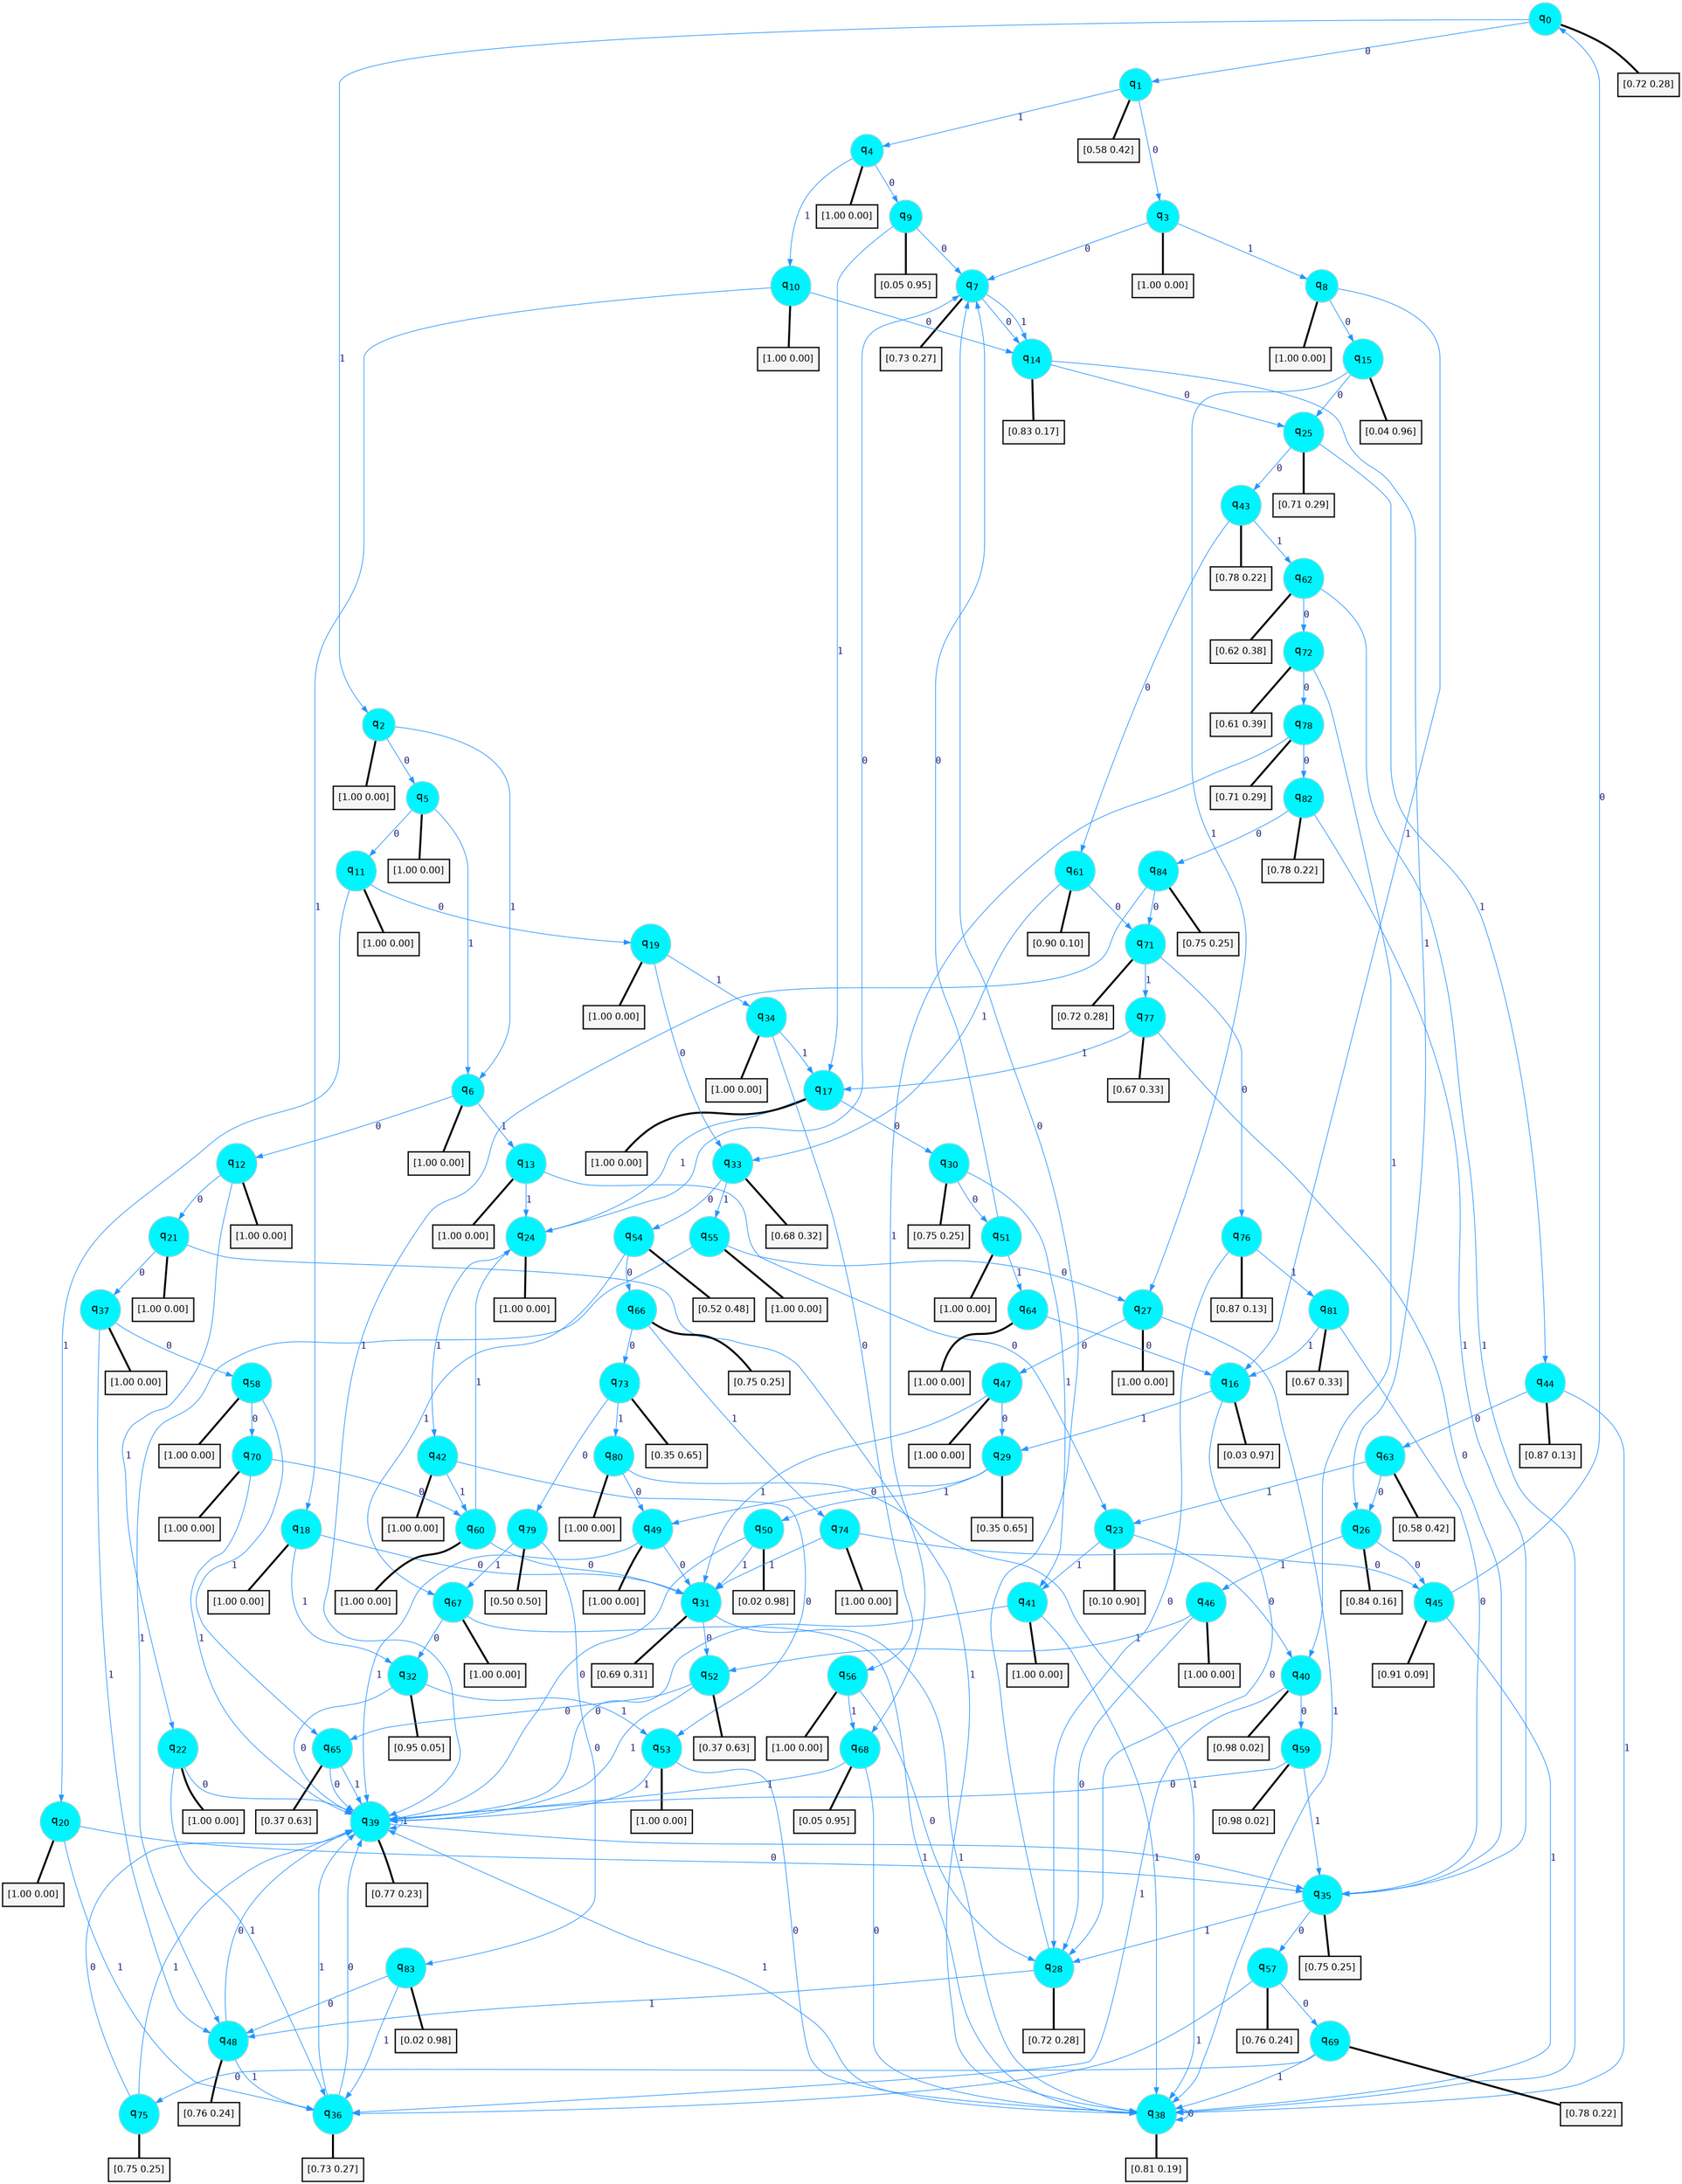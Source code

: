 digraph G {
graph [
bgcolor=transparent, dpi=300, rankdir=TD, size="40,25"];
node [
color=gray, fillcolor=turquoise1, fontcolor=black, fontname=Helvetica, fontsize=16, fontweight=bold, shape=circle, style=filled];
edge [
arrowsize=1, color=dodgerblue1, fontcolor=midnightblue, fontname=courier, fontweight=bold, penwidth=1, style=solid, weight=20];
0[label=<q<SUB>0</SUB>>];
1[label=<q<SUB>1</SUB>>];
2[label=<q<SUB>2</SUB>>];
3[label=<q<SUB>3</SUB>>];
4[label=<q<SUB>4</SUB>>];
5[label=<q<SUB>5</SUB>>];
6[label=<q<SUB>6</SUB>>];
7[label=<q<SUB>7</SUB>>];
8[label=<q<SUB>8</SUB>>];
9[label=<q<SUB>9</SUB>>];
10[label=<q<SUB>10</SUB>>];
11[label=<q<SUB>11</SUB>>];
12[label=<q<SUB>12</SUB>>];
13[label=<q<SUB>13</SUB>>];
14[label=<q<SUB>14</SUB>>];
15[label=<q<SUB>15</SUB>>];
16[label=<q<SUB>16</SUB>>];
17[label=<q<SUB>17</SUB>>];
18[label=<q<SUB>18</SUB>>];
19[label=<q<SUB>19</SUB>>];
20[label=<q<SUB>20</SUB>>];
21[label=<q<SUB>21</SUB>>];
22[label=<q<SUB>22</SUB>>];
23[label=<q<SUB>23</SUB>>];
24[label=<q<SUB>24</SUB>>];
25[label=<q<SUB>25</SUB>>];
26[label=<q<SUB>26</SUB>>];
27[label=<q<SUB>27</SUB>>];
28[label=<q<SUB>28</SUB>>];
29[label=<q<SUB>29</SUB>>];
30[label=<q<SUB>30</SUB>>];
31[label=<q<SUB>31</SUB>>];
32[label=<q<SUB>32</SUB>>];
33[label=<q<SUB>33</SUB>>];
34[label=<q<SUB>34</SUB>>];
35[label=<q<SUB>35</SUB>>];
36[label=<q<SUB>36</SUB>>];
37[label=<q<SUB>37</SUB>>];
38[label=<q<SUB>38</SUB>>];
39[label=<q<SUB>39</SUB>>];
40[label=<q<SUB>40</SUB>>];
41[label=<q<SUB>41</SUB>>];
42[label=<q<SUB>42</SUB>>];
43[label=<q<SUB>43</SUB>>];
44[label=<q<SUB>44</SUB>>];
45[label=<q<SUB>45</SUB>>];
46[label=<q<SUB>46</SUB>>];
47[label=<q<SUB>47</SUB>>];
48[label=<q<SUB>48</SUB>>];
49[label=<q<SUB>49</SUB>>];
50[label=<q<SUB>50</SUB>>];
51[label=<q<SUB>51</SUB>>];
52[label=<q<SUB>52</SUB>>];
53[label=<q<SUB>53</SUB>>];
54[label=<q<SUB>54</SUB>>];
55[label=<q<SUB>55</SUB>>];
56[label=<q<SUB>56</SUB>>];
57[label=<q<SUB>57</SUB>>];
58[label=<q<SUB>58</SUB>>];
59[label=<q<SUB>59</SUB>>];
60[label=<q<SUB>60</SUB>>];
61[label=<q<SUB>61</SUB>>];
62[label=<q<SUB>62</SUB>>];
63[label=<q<SUB>63</SUB>>];
64[label=<q<SUB>64</SUB>>];
65[label=<q<SUB>65</SUB>>];
66[label=<q<SUB>66</SUB>>];
67[label=<q<SUB>67</SUB>>];
68[label=<q<SUB>68</SUB>>];
69[label=<q<SUB>69</SUB>>];
70[label=<q<SUB>70</SUB>>];
71[label=<q<SUB>71</SUB>>];
72[label=<q<SUB>72</SUB>>];
73[label=<q<SUB>73</SUB>>];
74[label=<q<SUB>74</SUB>>];
75[label=<q<SUB>75</SUB>>];
76[label=<q<SUB>76</SUB>>];
77[label=<q<SUB>77</SUB>>];
78[label=<q<SUB>78</SUB>>];
79[label=<q<SUB>79</SUB>>];
80[label=<q<SUB>80</SUB>>];
81[label=<q<SUB>81</SUB>>];
82[label=<q<SUB>82</SUB>>];
83[label=<q<SUB>83</SUB>>];
84[label=<q<SUB>84</SUB>>];
85[label="[0.72 0.28]", shape=box,fontcolor=black, fontname=Helvetica, fontsize=14, penwidth=2, fillcolor=whitesmoke,color=black];
86[label="[0.58 0.42]", shape=box,fontcolor=black, fontname=Helvetica, fontsize=14, penwidth=2, fillcolor=whitesmoke,color=black];
87[label="[1.00 0.00]", shape=box,fontcolor=black, fontname=Helvetica, fontsize=14, penwidth=2, fillcolor=whitesmoke,color=black];
88[label="[1.00 0.00]", shape=box,fontcolor=black, fontname=Helvetica, fontsize=14, penwidth=2, fillcolor=whitesmoke,color=black];
89[label="[1.00 0.00]", shape=box,fontcolor=black, fontname=Helvetica, fontsize=14, penwidth=2, fillcolor=whitesmoke,color=black];
90[label="[1.00 0.00]", shape=box,fontcolor=black, fontname=Helvetica, fontsize=14, penwidth=2, fillcolor=whitesmoke,color=black];
91[label="[1.00 0.00]", shape=box,fontcolor=black, fontname=Helvetica, fontsize=14, penwidth=2, fillcolor=whitesmoke,color=black];
92[label="[0.73 0.27]", shape=box,fontcolor=black, fontname=Helvetica, fontsize=14, penwidth=2, fillcolor=whitesmoke,color=black];
93[label="[1.00 0.00]", shape=box,fontcolor=black, fontname=Helvetica, fontsize=14, penwidth=2, fillcolor=whitesmoke,color=black];
94[label="[0.05 0.95]", shape=box,fontcolor=black, fontname=Helvetica, fontsize=14, penwidth=2, fillcolor=whitesmoke,color=black];
95[label="[1.00 0.00]", shape=box,fontcolor=black, fontname=Helvetica, fontsize=14, penwidth=2, fillcolor=whitesmoke,color=black];
96[label="[1.00 0.00]", shape=box,fontcolor=black, fontname=Helvetica, fontsize=14, penwidth=2, fillcolor=whitesmoke,color=black];
97[label="[1.00 0.00]", shape=box,fontcolor=black, fontname=Helvetica, fontsize=14, penwidth=2, fillcolor=whitesmoke,color=black];
98[label="[1.00 0.00]", shape=box,fontcolor=black, fontname=Helvetica, fontsize=14, penwidth=2, fillcolor=whitesmoke,color=black];
99[label="[0.83 0.17]", shape=box,fontcolor=black, fontname=Helvetica, fontsize=14, penwidth=2, fillcolor=whitesmoke,color=black];
100[label="[0.04 0.96]", shape=box,fontcolor=black, fontname=Helvetica, fontsize=14, penwidth=2, fillcolor=whitesmoke,color=black];
101[label="[0.03 0.97]", shape=box,fontcolor=black, fontname=Helvetica, fontsize=14, penwidth=2, fillcolor=whitesmoke,color=black];
102[label="[1.00 0.00]", shape=box,fontcolor=black, fontname=Helvetica, fontsize=14, penwidth=2, fillcolor=whitesmoke,color=black];
103[label="[1.00 0.00]", shape=box,fontcolor=black, fontname=Helvetica, fontsize=14, penwidth=2, fillcolor=whitesmoke,color=black];
104[label="[1.00 0.00]", shape=box,fontcolor=black, fontname=Helvetica, fontsize=14, penwidth=2, fillcolor=whitesmoke,color=black];
105[label="[1.00 0.00]", shape=box,fontcolor=black, fontname=Helvetica, fontsize=14, penwidth=2, fillcolor=whitesmoke,color=black];
106[label="[1.00 0.00]", shape=box,fontcolor=black, fontname=Helvetica, fontsize=14, penwidth=2, fillcolor=whitesmoke,color=black];
107[label="[1.00 0.00]", shape=box,fontcolor=black, fontname=Helvetica, fontsize=14, penwidth=2, fillcolor=whitesmoke,color=black];
108[label="[0.10 0.90]", shape=box,fontcolor=black, fontname=Helvetica, fontsize=14, penwidth=2, fillcolor=whitesmoke,color=black];
109[label="[1.00 0.00]", shape=box,fontcolor=black, fontname=Helvetica, fontsize=14, penwidth=2, fillcolor=whitesmoke,color=black];
110[label="[0.71 0.29]", shape=box,fontcolor=black, fontname=Helvetica, fontsize=14, penwidth=2, fillcolor=whitesmoke,color=black];
111[label="[0.84 0.16]", shape=box,fontcolor=black, fontname=Helvetica, fontsize=14, penwidth=2, fillcolor=whitesmoke,color=black];
112[label="[1.00 0.00]", shape=box,fontcolor=black, fontname=Helvetica, fontsize=14, penwidth=2, fillcolor=whitesmoke,color=black];
113[label="[0.72 0.28]", shape=box,fontcolor=black, fontname=Helvetica, fontsize=14, penwidth=2, fillcolor=whitesmoke,color=black];
114[label="[0.35 0.65]", shape=box,fontcolor=black, fontname=Helvetica, fontsize=14, penwidth=2, fillcolor=whitesmoke,color=black];
115[label="[0.75 0.25]", shape=box,fontcolor=black, fontname=Helvetica, fontsize=14, penwidth=2, fillcolor=whitesmoke,color=black];
116[label="[0.69 0.31]", shape=box,fontcolor=black, fontname=Helvetica, fontsize=14, penwidth=2, fillcolor=whitesmoke,color=black];
117[label="[0.95 0.05]", shape=box,fontcolor=black, fontname=Helvetica, fontsize=14, penwidth=2, fillcolor=whitesmoke,color=black];
118[label="[0.68 0.32]", shape=box,fontcolor=black, fontname=Helvetica, fontsize=14, penwidth=2, fillcolor=whitesmoke,color=black];
119[label="[1.00 0.00]", shape=box,fontcolor=black, fontname=Helvetica, fontsize=14, penwidth=2, fillcolor=whitesmoke,color=black];
120[label="[0.75 0.25]", shape=box,fontcolor=black, fontname=Helvetica, fontsize=14, penwidth=2, fillcolor=whitesmoke,color=black];
121[label="[0.73 0.27]", shape=box,fontcolor=black, fontname=Helvetica, fontsize=14, penwidth=2, fillcolor=whitesmoke,color=black];
122[label="[1.00 0.00]", shape=box,fontcolor=black, fontname=Helvetica, fontsize=14, penwidth=2, fillcolor=whitesmoke,color=black];
123[label="[0.81 0.19]", shape=box,fontcolor=black, fontname=Helvetica, fontsize=14, penwidth=2, fillcolor=whitesmoke,color=black];
124[label="[0.77 0.23]", shape=box,fontcolor=black, fontname=Helvetica, fontsize=14, penwidth=2, fillcolor=whitesmoke,color=black];
125[label="[0.98 0.02]", shape=box,fontcolor=black, fontname=Helvetica, fontsize=14, penwidth=2, fillcolor=whitesmoke,color=black];
126[label="[1.00 0.00]", shape=box,fontcolor=black, fontname=Helvetica, fontsize=14, penwidth=2, fillcolor=whitesmoke,color=black];
127[label="[1.00 0.00]", shape=box,fontcolor=black, fontname=Helvetica, fontsize=14, penwidth=2, fillcolor=whitesmoke,color=black];
128[label="[0.78 0.22]", shape=box,fontcolor=black, fontname=Helvetica, fontsize=14, penwidth=2, fillcolor=whitesmoke,color=black];
129[label="[0.87 0.13]", shape=box,fontcolor=black, fontname=Helvetica, fontsize=14, penwidth=2, fillcolor=whitesmoke,color=black];
130[label="[0.91 0.09]", shape=box,fontcolor=black, fontname=Helvetica, fontsize=14, penwidth=2, fillcolor=whitesmoke,color=black];
131[label="[1.00 0.00]", shape=box,fontcolor=black, fontname=Helvetica, fontsize=14, penwidth=2, fillcolor=whitesmoke,color=black];
132[label="[1.00 0.00]", shape=box,fontcolor=black, fontname=Helvetica, fontsize=14, penwidth=2, fillcolor=whitesmoke,color=black];
133[label="[0.76 0.24]", shape=box,fontcolor=black, fontname=Helvetica, fontsize=14, penwidth=2, fillcolor=whitesmoke,color=black];
134[label="[1.00 0.00]", shape=box,fontcolor=black, fontname=Helvetica, fontsize=14, penwidth=2, fillcolor=whitesmoke,color=black];
135[label="[0.02 0.98]", shape=box,fontcolor=black, fontname=Helvetica, fontsize=14, penwidth=2, fillcolor=whitesmoke,color=black];
136[label="[1.00 0.00]", shape=box,fontcolor=black, fontname=Helvetica, fontsize=14, penwidth=2, fillcolor=whitesmoke,color=black];
137[label="[0.37 0.63]", shape=box,fontcolor=black, fontname=Helvetica, fontsize=14, penwidth=2, fillcolor=whitesmoke,color=black];
138[label="[1.00 0.00]", shape=box,fontcolor=black, fontname=Helvetica, fontsize=14, penwidth=2, fillcolor=whitesmoke,color=black];
139[label="[0.52 0.48]", shape=box,fontcolor=black, fontname=Helvetica, fontsize=14, penwidth=2, fillcolor=whitesmoke,color=black];
140[label="[1.00 0.00]", shape=box,fontcolor=black, fontname=Helvetica, fontsize=14, penwidth=2, fillcolor=whitesmoke,color=black];
141[label="[1.00 0.00]", shape=box,fontcolor=black, fontname=Helvetica, fontsize=14, penwidth=2, fillcolor=whitesmoke,color=black];
142[label="[0.76 0.24]", shape=box,fontcolor=black, fontname=Helvetica, fontsize=14, penwidth=2, fillcolor=whitesmoke,color=black];
143[label="[1.00 0.00]", shape=box,fontcolor=black, fontname=Helvetica, fontsize=14, penwidth=2, fillcolor=whitesmoke,color=black];
144[label="[0.98 0.02]", shape=box,fontcolor=black, fontname=Helvetica, fontsize=14, penwidth=2, fillcolor=whitesmoke,color=black];
145[label="[1.00 0.00]", shape=box,fontcolor=black, fontname=Helvetica, fontsize=14, penwidth=2, fillcolor=whitesmoke,color=black];
146[label="[0.90 0.10]", shape=box,fontcolor=black, fontname=Helvetica, fontsize=14, penwidth=2, fillcolor=whitesmoke,color=black];
147[label="[0.62 0.38]", shape=box,fontcolor=black, fontname=Helvetica, fontsize=14, penwidth=2, fillcolor=whitesmoke,color=black];
148[label="[0.58 0.42]", shape=box,fontcolor=black, fontname=Helvetica, fontsize=14, penwidth=2, fillcolor=whitesmoke,color=black];
149[label="[1.00 0.00]", shape=box,fontcolor=black, fontname=Helvetica, fontsize=14, penwidth=2, fillcolor=whitesmoke,color=black];
150[label="[0.37 0.63]", shape=box,fontcolor=black, fontname=Helvetica, fontsize=14, penwidth=2, fillcolor=whitesmoke,color=black];
151[label="[0.75 0.25]", shape=box,fontcolor=black, fontname=Helvetica, fontsize=14, penwidth=2, fillcolor=whitesmoke,color=black];
152[label="[1.00 0.00]", shape=box,fontcolor=black, fontname=Helvetica, fontsize=14, penwidth=2, fillcolor=whitesmoke,color=black];
153[label="[0.05 0.95]", shape=box,fontcolor=black, fontname=Helvetica, fontsize=14, penwidth=2, fillcolor=whitesmoke,color=black];
154[label="[0.78 0.22]", shape=box,fontcolor=black, fontname=Helvetica, fontsize=14, penwidth=2, fillcolor=whitesmoke,color=black];
155[label="[1.00 0.00]", shape=box,fontcolor=black, fontname=Helvetica, fontsize=14, penwidth=2, fillcolor=whitesmoke,color=black];
156[label="[0.72 0.28]", shape=box,fontcolor=black, fontname=Helvetica, fontsize=14, penwidth=2, fillcolor=whitesmoke,color=black];
157[label="[0.61 0.39]", shape=box,fontcolor=black, fontname=Helvetica, fontsize=14, penwidth=2, fillcolor=whitesmoke,color=black];
158[label="[0.35 0.65]", shape=box,fontcolor=black, fontname=Helvetica, fontsize=14, penwidth=2, fillcolor=whitesmoke,color=black];
159[label="[1.00 0.00]", shape=box,fontcolor=black, fontname=Helvetica, fontsize=14, penwidth=2, fillcolor=whitesmoke,color=black];
160[label="[0.75 0.25]", shape=box,fontcolor=black, fontname=Helvetica, fontsize=14, penwidth=2, fillcolor=whitesmoke,color=black];
161[label="[0.87 0.13]", shape=box,fontcolor=black, fontname=Helvetica, fontsize=14, penwidth=2, fillcolor=whitesmoke,color=black];
162[label="[0.67 0.33]", shape=box,fontcolor=black, fontname=Helvetica, fontsize=14, penwidth=2, fillcolor=whitesmoke,color=black];
163[label="[0.71 0.29]", shape=box,fontcolor=black, fontname=Helvetica, fontsize=14, penwidth=2, fillcolor=whitesmoke,color=black];
164[label="[0.50 0.50]", shape=box,fontcolor=black, fontname=Helvetica, fontsize=14, penwidth=2, fillcolor=whitesmoke,color=black];
165[label="[1.00 0.00]", shape=box,fontcolor=black, fontname=Helvetica, fontsize=14, penwidth=2, fillcolor=whitesmoke,color=black];
166[label="[0.67 0.33]", shape=box,fontcolor=black, fontname=Helvetica, fontsize=14, penwidth=2, fillcolor=whitesmoke,color=black];
167[label="[0.78 0.22]", shape=box,fontcolor=black, fontname=Helvetica, fontsize=14, penwidth=2, fillcolor=whitesmoke,color=black];
168[label="[0.02 0.98]", shape=box,fontcolor=black, fontname=Helvetica, fontsize=14, penwidth=2, fillcolor=whitesmoke,color=black];
169[label="[0.75 0.25]", shape=box,fontcolor=black, fontname=Helvetica, fontsize=14, penwidth=2, fillcolor=whitesmoke,color=black];
0->1 [label=0];
0->2 [label=1];
0->85 [arrowhead=none, penwidth=3,color=black];
1->3 [label=0];
1->4 [label=1];
1->86 [arrowhead=none, penwidth=3,color=black];
2->5 [label=0];
2->6 [label=1];
2->87 [arrowhead=none, penwidth=3,color=black];
3->7 [label=0];
3->8 [label=1];
3->88 [arrowhead=none, penwidth=3,color=black];
4->9 [label=0];
4->10 [label=1];
4->89 [arrowhead=none, penwidth=3,color=black];
5->11 [label=0];
5->6 [label=1];
5->90 [arrowhead=none, penwidth=3,color=black];
6->12 [label=0];
6->13 [label=1];
6->91 [arrowhead=none, penwidth=3,color=black];
7->14 [label=0];
7->14 [label=1];
7->92 [arrowhead=none, penwidth=3,color=black];
8->15 [label=0];
8->16 [label=1];
8->93 [arrowhead=none, penwidth=3,color=black];
9->7 [label=0];
9->17 [label=1];
9->94 [arrowhead=none, penwidth=3,color=black];
10->14 [label=0];
10->18 [label=1];
10->95 [arrowhead=none, penwidth=3,color=black];
11->19 [label=0];
11->20 [label=1];
11->96 [arrowhead=none, penwidth=3,color=black];
12->21 [label=0];
12->22 [label=1];
12->97 [arrowhead=none, penwidth=3,color=black];
13->23 [label=0];
13->24 [label=1];
13->98 [arrowhead=none, penwidth=3,color=black];
14->25 [label=0];
14->26 [label=1];
14->99 [arrowhead=none, penwidth=3,color=black];
15->25 [label=0];
15->27 [label=1];
15->100 [arrowhead=none, penwidth=3,color=black];
16->28 [label=0];
16->29 [label=1];
16->101 [arrowhead=none, penwidth=3,color=black];
17->30 [label=0];
17->24 [label=1];
17->102 [arrowhead=none, penwidth=3,color=black];
18->31 [label=0];
18->32 [label=1];
18->103 [arrowhead=none, penwidth=3,color=black];
19->33 [label=0];
19->34 [label=1];
19->104 [arrowhead=none, penwidth=3,color=black];
20->35 [label=0];
20->36 [label=1];
20->105 [arrowhead=none, penwidth=3,color=black];
21->37 [label=0];
21->38 [label=1];
21->106 [arrowhead=none, penwidth=3,color=black];
22->39 [label=0];
22->36 [label=1];
22->107 [arrowhead=none, penwidth=3,color=black];
23->40 [label=0];
23->41 [label=1];
23->108 [arrowhead=none, penwidth=3,color=black];
24->7 [label=0];
24->42 [label=1];
24->109 [arrowhead=none, penwidth=3,color=black];
25->43 [label=0];
25->44 [label=1];
25->110 [arrowhead=none, penwidth=3,color=black];
26->45 [label=0];
26->46 [label=1];
26->111 [arrowhead=none, penwidth=3,color=black];
27->47 [label=0];
27->38 [label=1];
27->112 [arrowhead=none, penwidth=3,color=black];
28->7 [label=0];
28->48 [label=1];
28->113 [arrowhead=none, penwidth=3,color=black];
29->49 [label=0];
29->50 [label=1];
29->114 [arrowhead=none, penwidth=3,color=black];
30->51 [label=0];
30->41 [label=1];
30->115 [arrowhead=none, penwidth=3,color=black];
31->52 [label=0];
31->38 [label=1];
31->116 [arrowhead=none, penwidth=3,color=black];
32->39 [label=0];
32->53 [label=1];
32->117 [arrowhead=none, penwidth=3,color=black];
33->54 [label=0];
33->55 [label=1];
33->118 [arrowhead=none, penwidth=3,color=black];
34->56 [label=0];
34->17 [label=1];
34->119 [arrowhead=none, penwidth=3,color=black];
35->57 [label=0];
35->28 [label=1];
35->120 [arrowhead=none, penwidth=3,color=black];
36->39 [label=0];
36->39 [label=1];
36->121 [arrowhead=none, penwidth=3,color=black];
37->58 [label=0];
37->48 [label=1];
37->122 [arrowhead=none, penwidth=3,color=black];
38->38 [label=0];
38->39 [label=1];
38->123 [arrowhead=none, penwidth=3,color=black];
39->35 [label=0];
39->39 [label=1];
39->124 [arrowhead=none, penwidth=3,color=black];
40->59 [label=0];
40->36 [label=1];
40->125 [arrowhead=none, penwidth=3,color=black];
41->39 [label=0];
41->38 [label=1];
41->126 [arrowhead=none, penwidth=3,color=black];
42->53 [label=0];
42->60 [label=1];
42->127 [arrowhead=none, penwidth=3,color=black];
43->61 [label=0];
43->62 [label=1];
43->128 [arrowhead=none, penwidth=3,color=black];
44->63 [label=0];
44->38 [label=1];
44->129 [arrowhead=none, penwidth=3,color=black];
45->0 [label=0];
45->38 [label=1];
45->130 [arrowhead=none, penwidth=3,color=black];
46->28 [label=0];
46->52 [label=1];
46->131 [arrowhead=none, penwidth=3,color=black];
47->29 [label=0];
47->31 [label=1];
47->132 [arrowhead=none, penwidth=3,color=black];
48->39 [label=0];
48->36 [label=1];
48->133 [arrowhead=none, penwidth=3,color=black];
49->31 [label=0];
49->39 [label=1];
49->134 [arrowhead=none, penwidth=3,color=black];
50->39 [label=0];
50->31 [label=1];
50->135 [arrowhead=none, penwidth=3,color=black];
51->7 [label=0];
51->64 [label=1];
51->136 [arrowhead=none, penwidth=3,color=black];
52->65 [label=0];
52->39 [label=1];
52->137 [arrowhead=none, penwidth=3,color=black];
53->38 [label=0];
53->39 [label=1];
53->138 [arrowhead=none, penwidth=3,color=black];
54->66 [label=0];
54->67 [label=1];
54->139 [arrowhead=none, penwidth=3,color=black];
55->27 [label=0];
55->48 [label=1];
55->140 [arrowhead=none, penwidth=3,color=black];
56->28 [label=0];
56->68 [label=1];
56->141 [arrowhead=none, penwidth=3,color=black];
57->69 [label=0];
57->36 [label=1];
57->142 [arrowhead=none, penwidth=3,color=black];
58->70 [label=0];
58->65 [label=1];
58->143 [arrowhead=none, penwidth=3,color=black];
59->39 [label=0];
59->35 [label=1];
59->144 [arrowhead=none, penwidth=3,color=black];
60->31 [label=0];
60->24 [label=1];
60->145 [arrowhead=none, penwidth=3,color=black];
61->71 [label=0];
61->33 [label=1];
61->146 [arrowhead=none, penwidth=3,color=black];
62->72 [label=0];
62->38 [label=1];
62->147 [arrowhead=none, penwidth=3,color=black];
63->26 [label=0];
63->23 [label=1];
63->148 [arrowhead=none, penwidth=3,color=black];
64->16 [label=0];
64->149 [arrowhead=none, penwidth=3,color=black];
65->39 [label=0];
65->39 [label=1];
65->150 [arrowhead=none, penwidth=3,color=black];
66->73 [label=0];
66->74 [label=1];
66->151 [arrowhead=none, penwidth=3,color=black];
67->32 [label=0];
67->38 [label=1];
67->152 [arrowhead=none, penwidth=3,color=black];
68->38 [label=0];
68->39 [label=1];
68->153 [arrowhead=none, penwidth=3,color=black];
69->75 [label=0];
69->38 [label=1];
69->154 [arrowhead=none, penwidth=3,color=black];
70->60 [label=0];
70->39 [label=1];
70->155 [arrowhead=none, penwidth=3,color=black];
71->76 [label=0];
71->77 [label=1];
71->156 [arrowhead=none, penwidth=3,color=black];
72->78 [label=0];
72->40 [label=1];
72->157 [arrowhead=none, penwidth=3,color=black];
73->79 [label=0];
73->80 [label=1];
73->158 [arrowhead=none, penwidth=3,color=black];
74->45 [label=0];
74->31 [label=1];
74->159 [arrowhead=none, penwidth=3,color=black];
75->39 [label=0];
75->39 [label=1];
75->160 [arrowhead=none, penwidth=3,color=black];
76->28 [label=0];
76->81 [label=1];
76->161 [arrowhead=none, penwidth=3,color=black];
77->35 [label=0];
77->17 [label=1];
77->162 [arrowhead=none, penwidth=3,color=black];
78->82 [label=0];
78->68 [label=1];
78->163 [arrowhead=none, penwidth=3,color=black];
79->83 [label=0];
79->67 [label=1];
79->164 [arrowhead=none, penwidth=3,color=black];
80->49 [label=0];
80->38 [label=1];
80->165 [arrowhead=none, penwidth=3,color=black];
81->35 [label=0];
81->16 [label=1];
81->166 [arrowhead=none, penwidth=3,color=black];
82->84 [label=0];
82->35 [label=1];
82->167 [arrowhead=none, penwidth=3,color=black];
83->48 [label=0];
83->36 [label=1];
83->168 [arrowhead=none, penwidth=3,color=black];
84->71 [label=0];
84->39 [label=1];
84->169 [arrowhead=none, penwidth=3,color=black];
}

